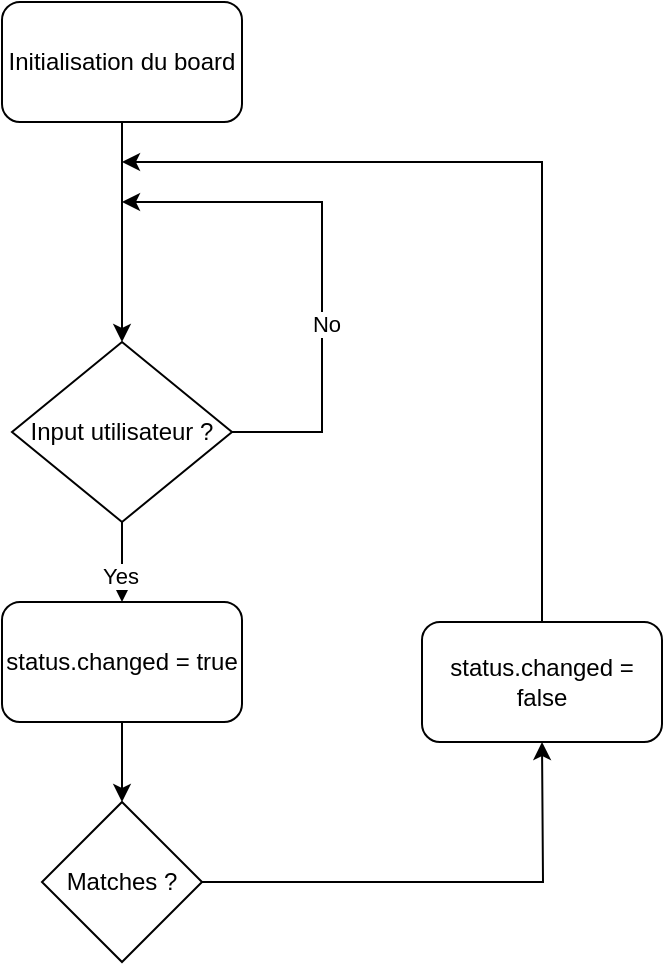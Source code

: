 <mxfile version="24.8.6">
  <diagram name="Page-1" id="FDkrDPzU8KJvV0fg2I_x">
    <mxGraphModel dx="1444" dy="771" grid="1" gridSize="10" guides="1" tooltips="1" connect="1" arrows="1" fold="1" page="1" pageScale="1" pageWidth="827" pageHeight="1169" math="0" shadow="0">
      <root>
        <mxCell id="0" />
        <mxCell id="1" parent="0" />
        <mxCell id="0DNVQN3w0KfdkBiwtcXZ-4" style="edgeStyle=orthogonalEdgeStyle;rounded=0;orthogonalLoop=1;jettySize=auto;html=1;entryX=0.5;entryY=0;entryDx=0;entryDy=0;" edge="1" parent="1" source="0DNVQN3w0KfdkBiwtcXZ-1" target="0DNVQN3w0KfdkBiwtcXZ-3">
          <mxGeometry relative="1" as="geometry" />
        </mxCell>
        <mxCell id="0DNVQN3w0KfdkBiwtcXZ-1" value="Initialisation du board" style="rounded=1;whiteSpace=wrap;html=1;" vertex="1" parent="1">
          <mxGeometry x="350" y="370" width="120" height="60" as="geometry" />
        </mxCell>
        <mxCell id="0DNVQN3w0KfdkBiwtcXZ-5" style="edgeStyle=orthogonalEdgeStyle;rounded=0;orthogonalLoop=1;jettySize=auto;html=1;" edge="1" parent="1" source="0DNVQN3w0KfdkBiwtcXZ-3">
          <mxGeometry relative="1" as="geometry">
            <mxPoint x="410" y="470" as="targetPoint" />
            <Array as="points">
              <mxPoint x="510" y="585" />
              <mxPoint x="510" y="470" />
            </Array>
          </mxGeometry>
        </mxCell>
        <mxCell id="0DNVQN3w0KfdkBiwtcXZ-6" value="No" style="edgeLabel;html=1;align=center;verticalAlign=middle;resizable=0;points=[];" vertex="1" connectable="0" parent="0DNVQN3w0KfdkBiwtcXZ-5">
          <mxGeometry x="-0.238" y="-2" relative="1" as="geometry">
            <mxPoint as="offset" />
          </mxGeometry>
        </mxCell>
        <mxCell id="0DNVQN3w0KfdkBiwtcXZ-8" style="edgeStyle=orthogonalEdgeStyle;rounded=0;orthogonalLoop=1;jettySize=auto;html=1;" edge="1" parent="1" source="0DNVQN3w0KfdkBiwtcXZ-3" target="0DNVQN3w0KfdkBiwtcXZ-7">
          <mxGeometry relative="1" as="geometry" />
        </mxCell>
        <mxCell id="0DNVQN3w0KfdkBiwtcXZ-9" value="Yes" style="edgeLabel;html=1;align=center;verticalAlign=middle;resizable=0;points=[];" vertex="1" connectable="0" parent="0DNVQN3w0KfdkBiwtcXZ-8">
          <mxGeometry x="0.32" y="-1" relative="1" as="geometry">
            <mxPoint as="offset" />
          </mxGeometry>
        </mxCell>
        <mxCell id="0DNVQN3w0KfdkBiwtcXZ-3" value="Input utilisateur ?" style="rhombus;whiteSpace=wrap;html=1;" vertex="1" parent="1">
          <mxGeometry x="355" y="540" width="110" height="90" as="geometry" />
        </mxCell>
        <mxCell id="0DNVQN3w0KfdkBiwtcXZ-13" style="edgeStyle=orthogonalEdgeStyle;rounded=0;orthogonalLoop=1;jettySize=auto;html=1;entryX=0.5;entryY=0;entryDx=0;entryDy=0;" edge="1" parent="1" source="0DNVQN3w0KfdkBiwtcXZ-7" target="0DNVQN3w0KfdkBiwtcXZ-10">
          <mxGeometry relative="1" as="geometry" />
        </mxCell>
        <mxCell id="0DNVQN3w0KfdkBiwtcXZ-7" value="status.changed = true" style="rounded=1;whiteSpace=wrap;html=1;" vertex="1" parent="1">
          <mxGeometry x="350" y="670" width="120" height="60" as="geometry" />
        </mxCell>
        <mxCell id="0DNVQN3w0KfdkBiwtcXZ-11" style="edgeStyle=orthogonalEdgeStyle;rounded=0;orthogonalLoop=1;jettySize=auto;html=1;" edge="1" parent="1" source="0DNVQN3w0KfdkBiwtcXZ-10">
          <mxGeometry relative="1" as="geometry">
            <mxPoint x="620" y="740" as="targetPoint" />
          </mxGeometry>
        </mxCell>
        <mxCell id="0DNVQN3w0KfdkBiwtcXZ-10" value="Matches ?" style="rhombus;whiteSpace=wrap;html=1;" vertex="1" parent="1">
          <mxGeometry x="370" y="770" width="80" height="80" as="geometry" />
        </mxCell>
        <mxCell id="0DNVQN3w0KfdkBiwtcXZ-14" style="edgeStyle=orthogonalEdgeStyle;rounded=0;orthogonalLoop=1;jettySize=auto;html=1;" edge="1" parent="1" source="0DNVQN3w0KfdkBiwtcXZ-12">
          <mxGeometry relative="1" as="geometry">
            <mxPoint x="410" y="450" as="targetPoint" />
            <Array as="points">
              <mxPoint x="620" y="450" />
            </Array>
          </mxGeometry>
        </mxCell>
        <mxCell id="0DNVQN3w0KfdkBiwtcXZ-12" value="status.changed = false" style="rounded=1;whiteSpace=wrap;html=1;" vertex="1" parent="1">
          <mxGeometry x="560" y="680" width="120" height="60" as="geometry" />
        </mxCell>
      </root>
    </mxGraphModel>
  </diagram>
</mxfile>
